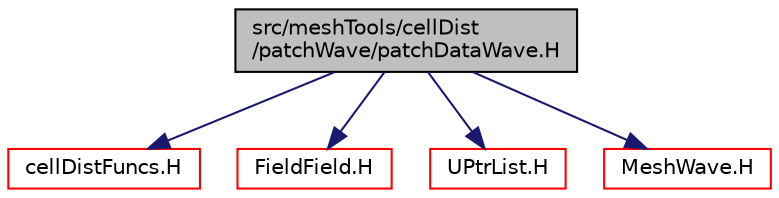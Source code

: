 digraph "src/meshTools/cellDist/patchWave/patchDataWave.H"
{
  bgcolor="transparent";
  edge [fontname="Helvetica",fontsize="10",labelfontname="Helvetica",labelfontsize="10"];
  node [fontname="Helvetica",fontsize="10",shape=record];
  Node1 [label="src/meshTools/cellDist\l/patchWave/patchDataWave.H",height=0.2,width=0.4,color="black", fillcolor="grey75", style="filled", fontcolor="black"];
  Node1 -> Node2 [color="midnightblue",fontsize="10",style="solid",fontname="Helvetica"];
  Node2 [label="cellDistFuncs.H",height=0.2,width=0.4,color="red",URL="$a07350.html"];
  Node1 -> Node3 [color="midnightblue",fontsize="10",style="solid",fontname="Helvetica"];
  Node3 [label="FieldField.H",height=0.2,width=0.4,color="red",URL="$a08031.html"];
  Node1 -> Node4 [color="midnightblue",fontsize="10",style="solid",fontname="Helvetica"];
  Node4 [label="UPtrList.H",height=0.2,width=0.4,color="red",URL="$a07800.html"];
  Node1 -> Node5 [color="midnightblue",fontsize="10",style="solid",fontname="Helvetica"];
  Node5 [label="MeshWave.H",height=0.2,width=0.4,color="red",URL="$a07264.html"];
}
